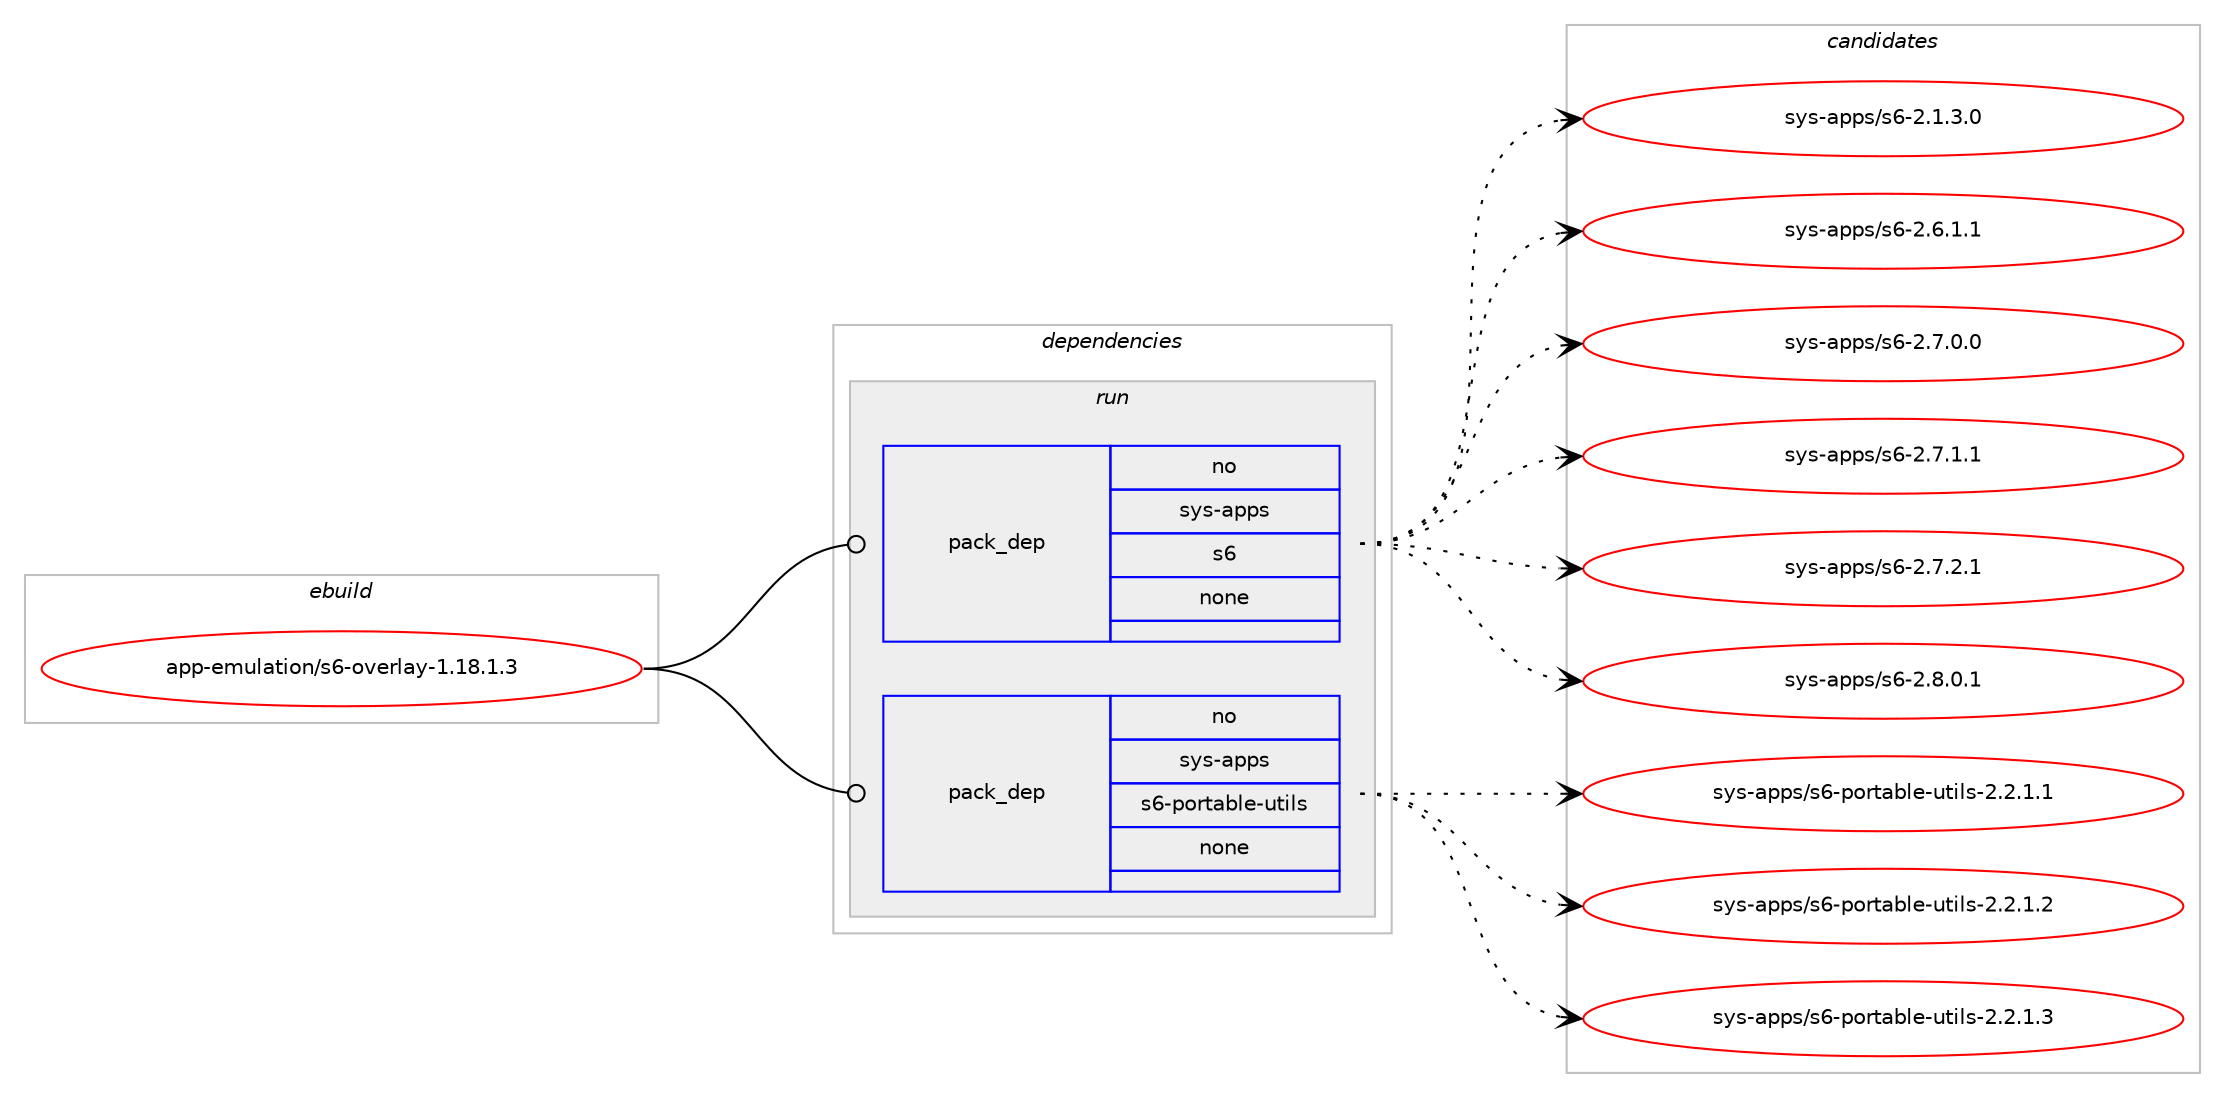 digraph prolog {

# *************
# Graph options
# *************

newrank=true;
concentrate=true;
compound=true;
graph [rankdir=LR,fontname=Helvetica,fontsize=10,ranksep=1.5];#, ranksep=2.5, nodesep=0.2];
edge  [arrowhead=vee];
node  [fontname=Helvetica,fontsize=10];

# **********
# The ebuild
# **********

subgraph cluster_leftcol {
color=gray;
rank=same;
label=<<i>ebuild</i>>;
id [label="app-emulation/s6-overlay-1.18.1.3", color=red, width=4, href="../app-emulation/s6-overlay-1.18.1.3.svg"];
}

# ****************
# The dependencies
# ****************

subgraph cluster_midcol {
color=gray;
label=<<i>dependencies</i>>;
subgraph cluster_compile {
fillcolor="#eeeeee";
style=filled;
label=<<i>compile</i>>;
}
subgraph cluster_compileandrun {
fillcolor="#eeeeee";
style=filled;
label=<<i>compile and run</i>>;
}
subgraph cluster_run {
fillcolor="#eeeeee";
style=filled;
label=<<i>run</i>>;
subgraph pack363106 {
dependency488260 [label=<<TABLE BORDER="0" CELLBORDER="1" CELLSPACING="0" CELLPADDING="4" WIDTH="220"><TR><TD ROWSPAN="6" CELLPADDING="30">pack_dep</TD></TR><TR><TD WIDTH="110">no</TD></TR><TR><TD>sys-apps</TD></TR><TR><TD>s6</TD></TR><TR><TD>none</TD></TR><TR><TD></TD></TR></TABLE>>, shape=none, color=blue];
}
id:e -> dependency488260:w [weight=20,style="solid",arrowhead="odot"];
subgraph pack363107 {
dependency488261 [label=<<TABLE BORDER="0" CELLBORDER="1" CELLSPACING="0" CELLPADDING="4" WIDTH="220"><TR><TD ROWSPAN="6" CELLPADDING="30">pack_dep</TD></TR><TR><TD WIDTH="110">no</TD></TR><TR><TD>sys-apps</TD></TR><TR><TD>s6-portable-utils</TD></TR><TR><TD>none</TD></TR><TR><TD></TD></TR></TABLE>>, shape=none, color=blue];
}
id:e -> dependency488261:w [weight=20,style="solid",arrowhead="odot"];
}
}

# **************
# The candidates
# **************

subgraph cluster_choices {
rank=same;
color=gray;
label=<<i>candidates</i>>;

subgraph choice363106 {
color=black;
nodesep=1;
choice115121115459711211211547115544550464946514648 [label="sys-apps/s6-2.1.3.0", color=red, width=4,href="../sys-apps/s6-2.1.3.0.svg"];
choice115121115459711211211547115544550465446494649 [label="sys-apps/s6-2.6.1.1", color=red, width=4,href="../sys-apps/s6-2.6.1.1.svg"];
choice115121115459711211211547115544550465546484648 [label="sys-apps/s6-2.7.0.0", color=red, width=4,href="../sys-apps/s6-2.7.0.0.svg"];
choice115121115459711211211547115544550465546494649 [label="sys-apps/s6-2.7.1.1", color=red, width=4,href="../sys-apps/s6-2.7.1.1.svg"];
choice115121115459711211211547115544550465546504649 [label="sys-apps/s6-2.7.2.1", color=red, width=4,href="../sys-apps/s6-2.7.2.1.svg"];
choice115121115459711211211547115544550465646484649 [label="sys-apps/s6-2.8.0.1", color=red, width=4,href="../sys-apps/s6-2.8.0.1.svg"];
dependency488260:e -> choice115121115459711211211547115544550464946514648:w [style=dotted,weight="100"];
dependency488260:e -> choice115121115459711211211547115544550465446494649:w [style=dotted,weight="100"];
dependency488260:e -> choice115121115459711211211547115544550465546484648:w [style=dotted,weight="100"];
dependency488260:e -> choice115121115459711211211547115544550465546494649:w [style=dotted,weight="100"];
dependency488260:e -> choice115121115459711211211547115544550465546504649:w [style=dotted,weight="100"];
dependency488260:e -> choice115121115459711211211547115544550465646484649:w [style=dotted,weight="100"];
}
subgraph choice363107 {
color=black;
nodesep=1;
choice11512111545971121121154711554451121111141169798108101451171161051081154550465046494649 [label="sys-apps/s6-portable-utils-2.2.1.1", color=red, width=4,href="../sys-apps/s6-portable-utils-2.2.1.1.svg"];
choice11512111545971121121154711554451121111141169798108101451171161051081154550465046494650 [label="sys-apps/s6-portable-utils-2.2.1.2", color=red, width=4,href="../sys-apps/s6-portable-utils-2.2.1.2.svg"];
choice11512111545971121121154711554451121111141169798108101451171161051081154550465046494651 [label="sys-apps/s6-portable-utils-2.2.1.3", color=red, width=4,href="../sys-apps/s6-portable-utils-2.2.1.3.svg"];
dependency488261:e -> choice11512111545971121121154711554451121111141169798108101451171161051081154550465046494649:w [style=dotted,weight="100"];
dependency488261:e -> choice11512111545971121121154711554451121111141169798108101451171161051081154550465046494650:w [style=dotted,weight="100"];
dependency488261:e -> choice11512111545971121121154711554451121111141169798108101451171161051081154550465046494651:w [style=dotted,weight="100"];
}
}

}
